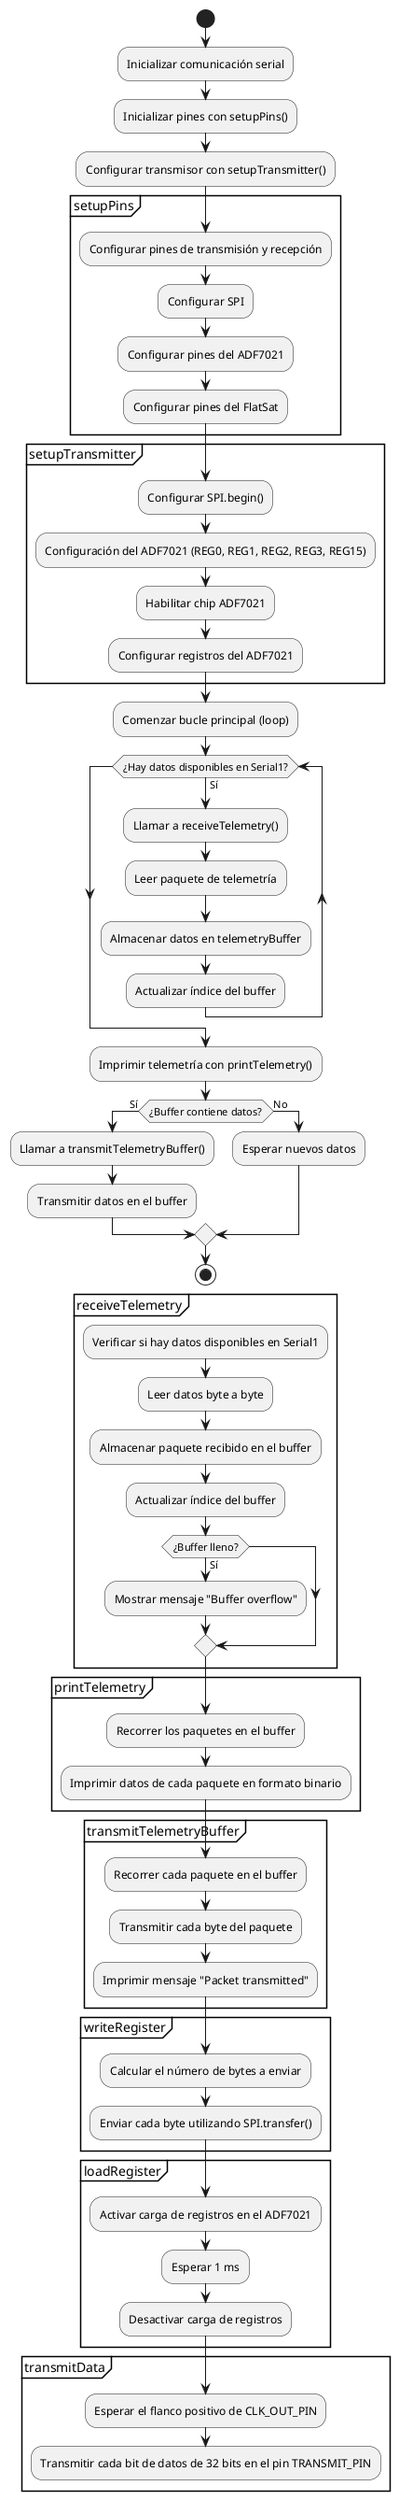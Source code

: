 @startuml

start

:Inicializar comunicación serial;
:Inicializar pines con setupPins();
:Configurar transmisor con setupTransmitter();

' Función setupPins
partition "setupPins" {
  :Configurar pines de transmisión y recepción;
  :Configurar SPI;
  :Configurar pines del ADF7021;
  :Configurar pines del FlatSat;
}

' Función setupTransmitter
partition "setupTransmitter" {
  :Configurar SPI.begin();
  :Configuración del ADF7021 (REG0, REG1, REG2, REG3, REG15);
  :Habilitar chip ADF7021;
  :Configurar registros del ADF7021;
}

:Comenzar bucle principal (loop);

while (¿Hay datos disponibles en Serial1?) is (Sí)
  :Llamar a receiveTelemetry();
  :Leer paquete de telemetría;
  :Almacenar datos en telemetryBuffer;
  :Actualizar índice del buffer;
endwhile

:Imprimir telemetría con printTelemetry();

if (¿Buffer contiene datos?) then (Sí)
  :Llamar a transmitTelemetryBuffer();
  :Transmitir datos en el buffer;
else (No)
  :Esperar nuevos datos;
endif

stop

' Función receiveTelemetry
partition "receiveTelemetry" {
  :Verificar si hay datos disponibles en Serial1;
  :Leer datos byte a byte;
  :Almacenar paquete recibido en el buffer;
  :Actualizar índice del buffer;
  if (¿Buffer lleno?) then (Sí)
    :Mostrar mensaje "Buffer overflow";
  endif
}

' Función printTelemetry
partition "printTelemetry" {
  :Recorrer los paquetes en el buffer;
  :Imprimir datos de cada paquete en formato binario;
}

' Función transmitTelemetryBuffer
partition "transmitTelemetryBuffer" {
  :Recorrer cada paquete en el buffer;
  :Transmitir cada byte del paquete;
  :Imprimir mensaje "Packet transmitted";
}

' Función writeRegister
partition "writeRegister" {
  :Calcular el número de bytes a enviar;
  :Enviar cada byte utilizando SPI.transfer();
}

' Función loadRegister
partition "loadRegister" {
  :Activar carga de registros en el ADF7021;
  :Esperar 1 ms;
  :Desactivar carga de registros;
}

' Función transmitData
partition "transmitData" {
  :Esperar el flanco positivo de CLK_OUT_PIN;
  :Transmitir cada bit de datos de 32 bits en el pin TRANSMIT_PIN;
}

@enduml